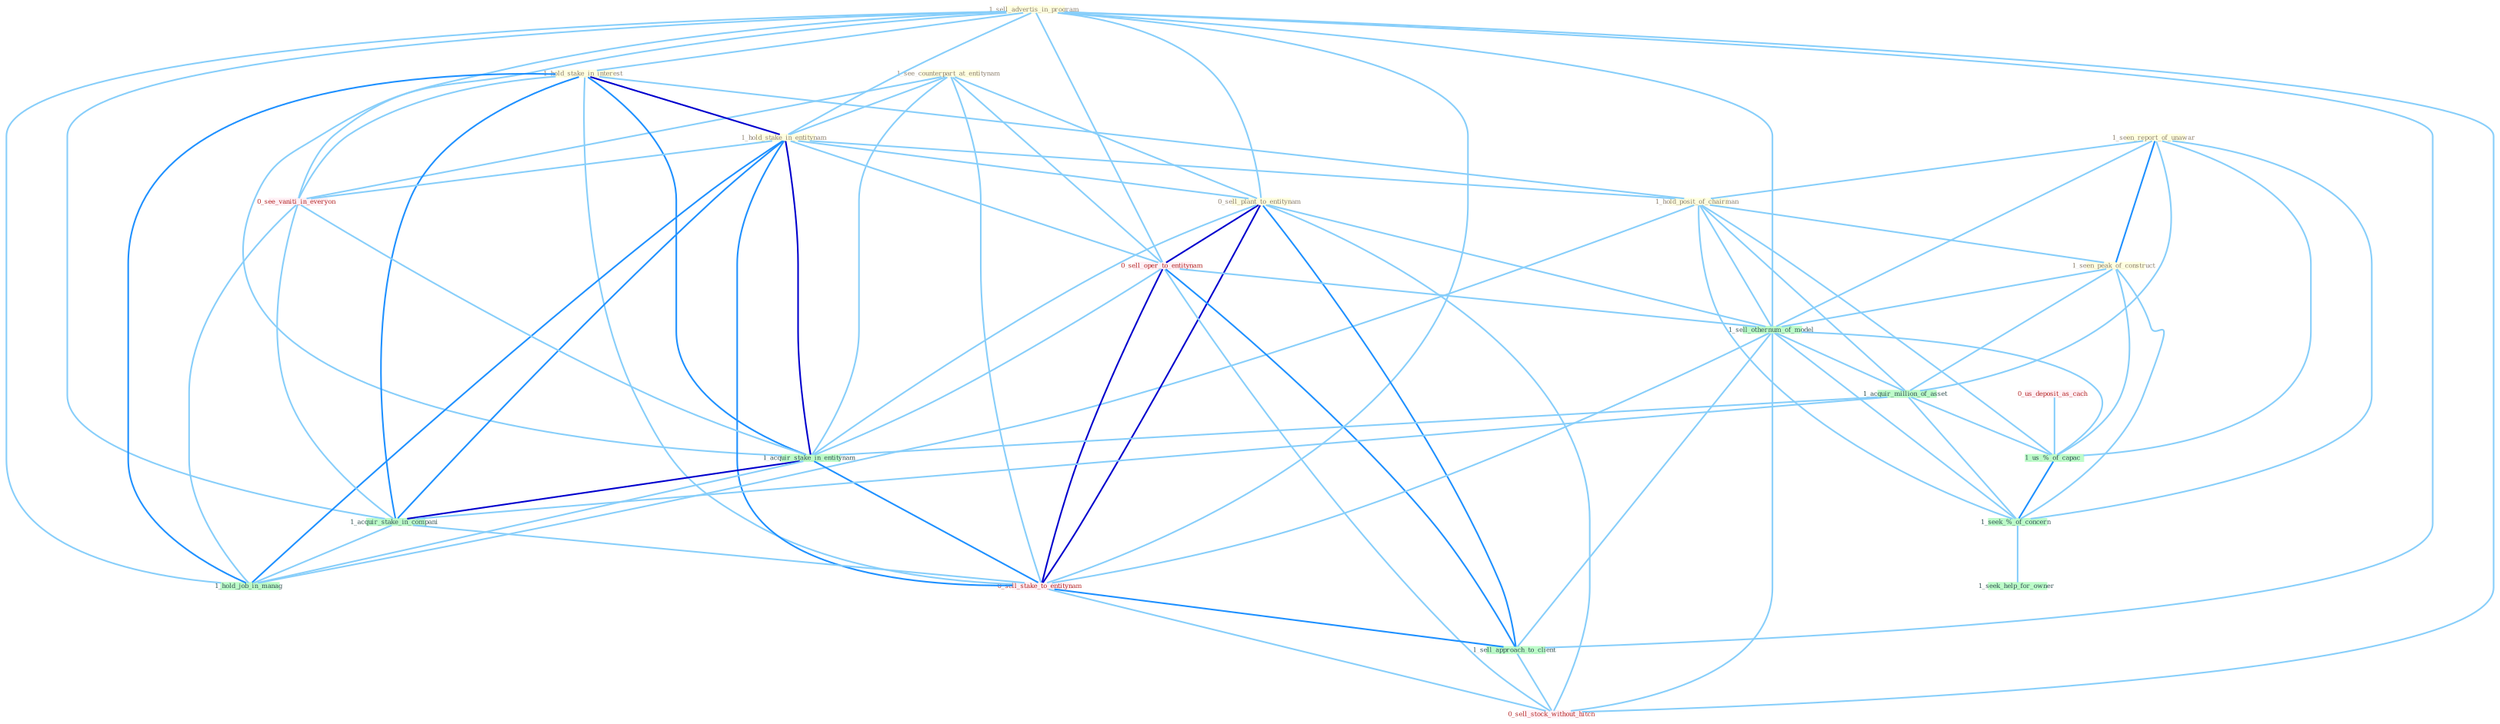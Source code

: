 Graph G{ 
    node
    [shape=polygon,style=filled,width=.5,height=.06,color="#BDFCC9",fixedsize=true,fontsize=4,
    fontcolor="#2f4f4f"];
    {node
    [color="#ffffe0", fontcolor="#8b7d6b"] "1_see_counterpart_at_entitynam " "1_sell_advertis_in_program " "1_seen_report_of_unawar " "1_hold_stake_in_interest " "1_hold_stake_in_entitynam " "1_hold_posit_of_chairman " "1_seen_peak_of_construct " "0_sell_plant_to_entitynam "}
{node [color="#fff0f5", fontcolor="#b22222"] "0_sell_oper_to_entitynam " "0_see_vaniti_in_everyon " "0_us_deposit_as_cach " "0_sell_stake_to_entitynam " "0_sell_stock_without_hitch "}
edge [color="#B0E2FF"];

	"1_see_counterpart_at_entitynam " -- "1_hold_stake_in_entitynam " [w="1", color="#87cefa" ];
	"1_see_counterpart_at_entitynam " -- "0_sell_plant_to_entitynam " [w="1", color="#87cefa" ];
	"1_see_counterpart_at_entitynam " -- "0_sell_oper_to_entitynam " [w="1", color="#87cefa" ];
	"1_see_counterpart_at_entitynam " -- "0_see_vaniti_in_everyon " [w="1", color="#87cefa" ];
	"1_see_counterpart_at_entitynam " -- "1_acquir_stake_in_entitynam " [w="1", color="#87cefa" ];
	"1_see_counterpart_at_entitynam " -- "0_sell_stake_to_entitynam " [w="1", color="#87cefa" ];
	"1_sell_advertis_in_program " -- "1_hold_stake_in_interest " [w="1", color="#87cefa" ];
	"1_sell_advertis_in_program " -- "1_hold_stake_in_entitynam " [w="1", color="#87cefa" ];
	"1_sell_advertis_in_program " -- "0_sell_plant_to_entitynam " [w="1", color="#87cefa" ];
	"1_sell_advertis_in_program " -- "0_sell_oper_to_entitynam " [w="1", color="#87cefa" ];
	"1_sell_advertis_in_program " -- "1_sell_othernum_of_model " [w="1", color="#87cefa" ];
	"1_sell_advertis_in_program " -- "0_see_vaniti_in_everyon " [w="1", color="#87cefa" ];
	"1_sell_advertis_in_program " -- "1_acquir_stake_in_entitynam " [w="1", color="#87cefa" ];
	"1_sell_advertis_in_program " -- "1_acquir_stake_in_compani " [w="1", color="#87cefa" ];
	"1_sell_advertis_in_program " -- "0_sell_stake_to_entitynam " [w="1", color="#87cefa" ];
	"1_sell_advertis_in_program " -- "1_sell_approach_to_client " [w="1", color="#87cefa" ];
	"1_sell_advertis_in_program " -- "1_hold_job_in_manag " [w="1", color="#87cefa" ];
	"1_sell_advertis_in_program " -- "0_sell_stock_without_hitch " [w="1", color="#87cefa" ];
	"1_seen_report_of_unawar " -- "1_hold_posit_of_chairman " [w="1", color="#87cefa" ];
	"1_seen_report_of_unawar " -- "1_seen_peak_of_construct " [w="2", color="#1e90ff" , len=0.8];
	"1_seen_report_of_unawar " -- "1_sell_othernum_of_model " [w="1", color="#87cefa" ];
	"1_seen_report_of_unawar " -- "1_acquir_million_of_asset " [w="1", color="#87cefa" ];
	"1_seen_report_of_unawar " -- "1_us_%_of_capac " [w="1", color="#87cefa" ];
	"1_seen_report_of_unawar " -- "1_seek_%_of_concern " [w="1", color="#87cefa" ];
	"1_hold_stake_in_interest " -- "1_hold_stake_in_entitynam " [w="3", color="#0000cd" , len=0.6];
	"1_hold_stake_in_interest " -- "1_hold_posit_of_chairman " [w="1", color="#87cefa" ];
	"1_hold_stake_in_interest " -- "0_see_vaniti_in_everyon " [w="1", color="#87cefa" ];
	"1_hold_stake_in_interest " -- "1_acquir_stake_in_entitynam " [w="2", color="#1e90ff" , len=0.8];
	"1_hold_stake_in_interest " -- "1_acquir_stake_in_compani " [w="2", color="#1e90ff" , len=0.8];
	"1_hold_stake_in_interest " -- "0_sell_stake_to_entitynam " [w="1", color="#87cefa" ];
	"1_hold_stake_in_interest " -- "1_hold_job_in_manag " [w="2", color="#1e90ff" , len=0.8];
	"1_hold_stake_in_entitynam " -- "1_hold_posit_of_chairman " [w="1", color="#87cefa" ];
	"1_hold_stake_in_entitynam " -- "0_sell_plant_to_entitynam " [w="1", color="#87cefa" ];
	"1_hold_stake_in_entitynam " -- "0_sell_oper_to_entitynam " [w="1", color="#87cefa" ];
	"1_hold_stake_in_entitynam " -- "0_see_vaniti_in_everyon " [w="1", color="#87cefa" ];
	"1_hold_stake_in_entitynam " -- "1_acquir_stake_in_entitynam " [w="3", color="#0000cd" , len=0.6];
	"1_hold_stake_in_entitynam " -- "1_acquir_stake_in_compani " [w="2", color="#1e90ff" , len=0.8];
	"1_hold_stake_in_entitynam " -- "0_sell_stake_to_entitynam " [w="2", color="#1e90ff" , len=0.8];
	"1_hold_stake_in_entitynam " -- "1_hold_job_in_manag " [w="2", color="#1e90ff" , len=0.8];
	"1_hold_posit_of_chairman " -- "1_seen_peak_of_construct " [w="1", color="#87cefa" ];
	"1_hold_posit_of_chairman " -- "1_sell_othernum_of_model " [w="1", color="#87cefa" ];
	"1_hold_posit_of_chairman " -- "1_acquir_million_of_asset " [w="1", color="#87cefa" ];
	"1_hold_posit_of_chairman " -- "1_us_%_of_capac " [w="1", color="#87cefa" ];
	"1_hold_posit_of_chairman " -- "1_hold_job_in_manag " [w="1", color="#87cefa" ];
	"1_hold_posit_of_chairman " -- "1_seek_%_of_concern " [w="1", color="#87cefa" ];
	"1_seen_peak_of_construct " -- "1_sell_othernum_of_model " [w="1", color="#87cefa" ];
	"1_seen_peak_of_construct " -- "1_acquir_million_of_asset " [w="1", color="#87cefa" ];
	"1_seen_peak_of_construct " -- "1_us_%_of_capac " [w="1", color="#87cefa" ];
	"1_seen_peak_of_construct " -- "1_seek_%_of_concern " [w="1", color="#87cefa" ];
	"0_sell_plant_to_entitynam " -- "0_sell_oper_to_entitynam " [w="3", color="#0000cd" , len=0.6];
	"0_sell_plant_to_entitynam " -- "1_sell_othernum_of_model " [w="1", color="#87cefa" ];
	"0_sell_plant_to_entitynam " -- "1_acquir_stake_in_entitynam " [w="1", color="#87cefa" ];
	"0_sell_plant_to_entitynam " -- "0_sell_stake_to_entitynam " [w="3", color="#0000cd" , len=0.6];
	"0_sell_plant_to_entitynam " -- "1_sell_approach_to_client " [w="2", color="#1e90ff" , len=0.8];
	"0_sell_plant_to_entitynam " -- "0_sell_stock_without_hitch " [w="1", color="#87cefa" ];
	"0_sell_oper_to_entitynam " -- "1_sell_othernum_of_model " [w="1", color="#87cefa" ];
	"0_sell_oper_to_entitynam " -- "1_acquir_stake_in_entitynam " [w="1", color="#87cefa" ];
	"0_sell_oper_to_entitynam " -- "0_sell_stake_to_entitynam " [w="3", color="#0000cd" , len=0.6];
	"0_sell_oper_to_entitynam " -- "1_sell_approach_to_client " [w="2", color="#1e90ff" , len=0.8];
	"0_sell_oper_to_entitynam " -- "0_sell_stock_without_hitch " [w="1", color="#87cefa" ];
	"1_sell_othernum_of_model " -- "1_acquir_million_of_asset " [w="1", color="#87cefa" ];
	"1_sell_othernum_of_model " -- "0_sell_stake_to_entitynam " [w="1", color="#87cefa" ];
	"1_sell_othernum_of_model " -- "1_us_%_of_capac " [w="1", color="#87cefa" ];
	"1_sell_othernum_of_model " -- "1_sell_approach_to_client " [w="1", color="#87cefa" ];
	"1_sell_othernum_of_model " -- "0_sell_stock_without_hitch " [w="1", color="#87cefa" ];
	"1_sell_othernum_of_model " -- "1_seek_%_of_concern " [w="1", color="#87cefa" ];
	"0_see_vaniti_in_everyon " -- "1_acquir_stake_in_entitynam " [w="1", color="#87cefa" ];
	"0_see_vaniti_in_everyon " -- "1_acquir_stake_in_compani " [w="1", color="#87cefa" ];
	"0_see_vaniti_in_everyon " -- "1_hold_job_in_manag " [w="1", color="#87cefa" ];
	"1_acquir_million_of_asset " -- "1_acquir_stake_in_entitynam " [w="1", color="#87cefa" ];
	"1_acquir_million_of_asset " -- "1_acquir_stake_in_compani " [w="1", color="#87cefa" ];
	"1_acquir_million_of_asset " -- "1_us_%_of_capac " [w="1", color="#87cefa" ];
	"1_acquir_million_of_asset " -- "1_seek_%_of_concern " [w="1", color="#87cefa" ];
	"0_us_deposit_as_cach " -- "1_us_%_of_capac " [w="1", color="#87cefa" ];
	"1_acquir_stake_in_entitynam " -- "1_acquir_stake_in_compani " [w="3", color="#0000cd" , len=0.6];
	"1_acquir_stake_in_entitynam " -- "0_sell_stake_to_entitynam " [w="2", color="#1e90ff" , len=0.8];
	"1_acquir_stake_in_entitynam " -- "1_hold_job_in_manag " [w="1", color="#87cefa" ];
	"1_acquir_stake_in_compani " -- "0_sell_stake_to_entitynam " [w="1", color="#87cefa" ];
	"1_acquir_stake_in_compani " -- "1_hold_job_in_manag " [w="1", color="#87cefa" ];
	"0_sell_stake_to_entitynam " -- "1_sell_approach_to_client " [w="2", color="#1e90ff" , len=0.8];
	"0_sell_stake_to_entitynam " -- "0_sell_stock_without_hitch " [w="1", color="#87cefa" ];
	"1_us_%_of_capac " -- "1_seek_%_of_concern " [w="2", color="#1e90ff" , len=0.8];
	"1_sell_approach_to_client " -- "0_sell_stock_without_hitch " [w="1", color="#87cefa" ];
	"1_seek_%_of_concern " -- "1_seek_help_for_owner " [w="1", color="#87cefa" ];
}